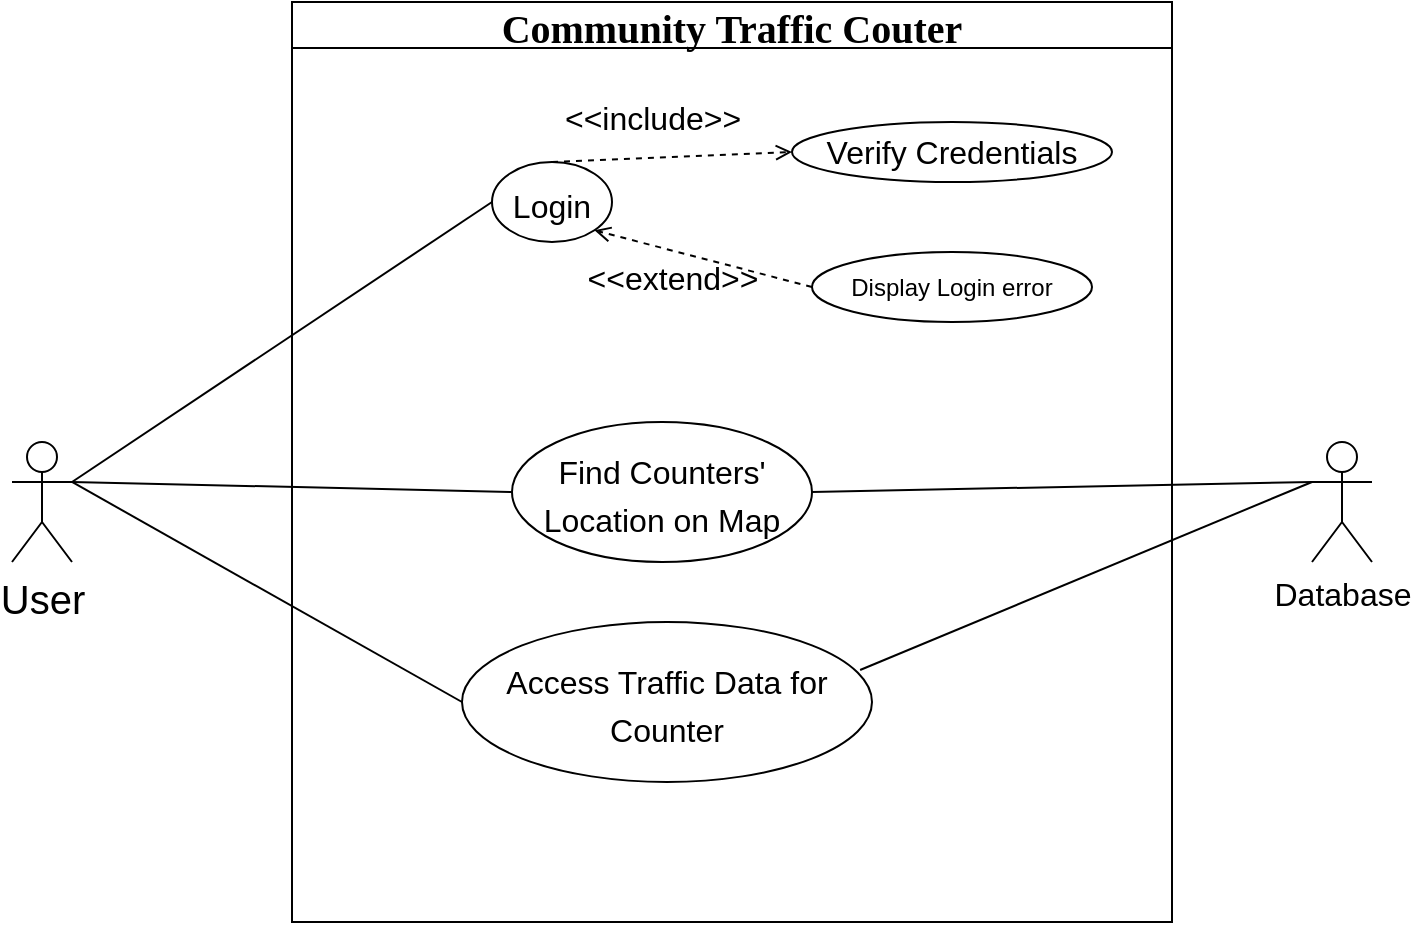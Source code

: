 <mxfile version="20.8.19" type="github">
  <diagram name="Page-1" id="l7ck-4sQuxXnIJFQD8Lj">
    <mxGraphModel dx="1434" dy="802" grid="1" gridSize="10" guides="1" tooltips="1" connect="1" arrows="1" fold="1" page="1" pageScale="1" pageWidth="850" pageHeight="1100" math="0" shadow="0">
      <root>
        <mxCell id="0" />
        <mxCell id="1" parent="0" />
        <mxCell id="5PlyCZqkEGDBcXISJoSr-1" value="User" style="shape=umlActor;verticalLabelPosition=bottom;verticalAlign=top;html=1;hachureGap=4;fontFamily=Helvetica;fontSize=20;shadow=0;" parent="1" vertex="1">
          <mxGeometry x="100" y="290" width="30" height="60" as="geometry" />
        </mxCell>
        <mxCell id="5PlyCZqkEGDBcXISJoSr-4" value="Community Traffic Couter" style="swimlane;hachureGap=4;fontFamily=Times New Roman;fontSize=20;" parent="1" vertex="1">
          <mxGeometry x="240" y="70" width="440" height="460" as="geometry" />
        </mxCell>
        <mxCell id="5PlyCZqkEGDBcXISJoSr-8" value="&lt;font style=&quot;font-size: 16px;&quot;&gt;Login&lt;/font&gt;" style="ellipse;whiteSpace=wrap;html=1;hachureGap=4;fontFamily=Helvetica;fontSize=20;" parent="5PlyCZqkEGDBcXISJoSr-4" vertex="1">
          <mxGeometry x="100" y="80" width="60" height="40" as="geometry" />
        </mxCell>
        <mxCell id="5PlyCZqkEGDBcXISJoSr-9" value="&lt;font style=&quot;font-size: 16px;&quot;&gt;Find Counters&#39; Location on Map&lt;/font&gt;" style="ellipse;whiteSpace=wrap;html=1;hachureGap=4;fontFamily=Helvetica;fontSize=20;" parent="5PlyCZqkEGDBcXISJoSr-4" vertex="1">
          <mxGeometry x="110" y="210" width="150" height="70" as="geometry" />
        </mxCell>
        <mxCell id="5PlyCZqkEGDBcXISJoSr-10" value="&lt;font style=&quot;font-size: 16px;&quot;&gt;Access Traffic Data for Counter&lt;/font&gt;" style="ellipse;whiteSpace=wrap;html=1;hachureGap=4;fontFamily=Helvetica;fontSize=20;" parent="5PlyCZqkEGDBcXISJoSr-4" vertex="1">
          <mxGeometry x="85" y="310" width="205" height="80" as="geometry" />
        </mxCell>
        <mxCell id="5PlyCZqkEGDBcXISJoSr-19" value="&lt;font style=&quot;font-size: 16px;&quot;&gt;Verify Credentials&lt;/font&gt;" style="ellipse;whiteSpace=wrap;html=1;hachureGap=4;fontFamily=Helvetica;fontSize=16;" parent="5PlyCZqkEGDBcXISJoSr-4" vertex="1">
          <mxGeometry x="250" y="60" width="160" height="30" as="geometry" />
        </mxCell>
        <mxCell id="oy0hdyuy9VU7nFTgplWp-1" value="&amp;lt;&amp;lt;include&amp;gt;&amp;gt;" style="edgeStyle=none;html=1;endArrow=open;verticalAlign=bottom;dashed=1;labelBackgroundColor=none;rounded=0;hachureGap=4;fontFamily=Helvetica;fontSize=16;entryX=0;entryY=0.5;entryDx=0;entryDy=0;exitX=0.5;exitY=0;exitDx=0;exitDy=0;" parent="5PlyCZqkEGDBcXISJoSr-4" source="5PlyCZqkEGDBcXISJoSr-8" target="5PlyCZqkEGDBcXISJoSr-19" edge="1">
          <mxGeometry x="-0.161" y="8" width="160" relative="1" as="geometry">
            <mxPoint x="200" y="130" as="sourcePoint" />
            <mxPoint x="360" y="130" as="targetPoint" />
            <mxPoint as="offset" />
          </mxGeometry>
        </mxCell>
        <mxCell id="7xELUSUKsz2ItxCfaAHE-1" value="Display Login error" style="ellipse;whiteSpace=wrap;html=1;shadow=0;sketch=0;fontFamily=Helvetica;" vertex="1" parent="5PlyCZqkEGDBcXISJoSr-4">
          <mxGeometry x="260" y="125" width="140" height="35" as="geometry" />
        </mxCell>
        <mxCell id="7xELUSUKsz2ItxCfaAHE-4" value="&amp;lt;&amp;lt;extend&amp;gt;&amp;gt;" style="edgeStyle=none;html=1;endArrow=open;verticalAlign=bottom;dashed=1;labelBackgroundColor=none;rounded=0;hachureGap=4;fontFamily=Helvetica;fontSize=16;entryX=1;entryY=1;entryDx=0;entryDy=0;exitX=0;exitY=0.5;exitDx=0;exitDy=0;" edge="1" parent="5PlyCZqkEGDBcXISJoSr-4" source="7xELUSUKsz2ItxCfaAHE-1" target="5PlyCZqkEGDBcXISJoSr-8">
          <mxGeometry x="0.171" y="25" width="160" relative="1" as="geometry">
            <mxPoint x="150" y="130" as="sourcePoint" />
            <mxPoint x="270" y="125" as="targetPoint" />
            <mxPoint as="offset" />
          </mxGeometry>
        </mxCell>
        <mxCell id="5PlyCZqkEGDBcXISJoSr-13" value="" style="endArrow=none;html=1;rounded=0;hachureGap=4;fontFamily=Helvetica;fontSize=16;entryX=0;entryY=0.5;entryDx=0;entryDy=0;exitX=1;exitY=0.333;exitDx=0;exitDy=0;exitPerimeter=0;" parent="1" source="5PlyCZqkEGDBcXISJoSr-1" target="5PlyCZqkEGDBcXISJoSr-8" edge="1">
          <mxGeometry width="50" height="50" relative="1" as="geometry">
            <mxPoint x="160" y="420" as="sourcePoint" />
            <mxPoint x="210" y="370" as="targetPoint" />
          </mxGeometry>
        </mxCell>
        <mxCell id="5PlyCZqkEGDBcXISJoSr-14" value="" style="endArrow=none;html=1;rounded=0;hachureGap=4;fontFamily=Helvetica;fontSize=16;entryX=0;entryY=0.5;entryDx=0;entryDy=0;exitX=1;exitY=0.333;exitDx=0;exitDy=0;exitPerimeter=0;" parent="1" source="5PlyCZqkEGDBcXISJoSr-1" target="5PlyCZqkEGDBcXISJoSr-9" edge="1">
          <mxGeometry width="50" height="50" relative="1" as="geometry">
            <mxPoint x="260" y="280" as="sourcePoint" />
            <mxPoint x="210" y="340" as="targetPoint" />
          </mxGeometry>
        </mxCell>
        <mxCell id="5PlyCZqkEGDBcXISJoSr-15" value="" style="endArrow=none;html=1;rounded=0;hachureGap=4;fontFamily=Helvetica;fontSize=16;entryX=0;entryY=0.5;entryDx=0;entryDy=0;exitX=1;exitY=0.333;exitDx=0;exitDy=0;exitPerimeter=0;" parent="1" source="5PlyCZqkEGDBcXISJoSr-1" target="5PlyCZqkEGDBcXISJoSr-10" edge="1">
          <mxGeometry width="50" height="50" relative="1" as="geometry">
            <mxPoint x="130" y="260" as="sourcePoint" />
            <mxPoint x="90" y="510" as="targetPoint" />
          </mxGeometry>
        </mxCell>
        <mxCell id="5PlyCZqkEGDBcXISJoSr-17" value="Database" style="shape=umlActor;verticalLabelPosition=bottom;verticalAlign=top;html=1;outlineConnect=0;hachureGap=4;fontFamily=Helvetica;fontSize=16;" parent="1" vertex="1">
          <mxGeometry x="750" y="290" width="30" height="60" as="geometry" />
        </mxCell>
        <mxCell id="5PlyCZqkEGDBcXISJoSr-18" value="" style="endArrow=none;html=1;rounded=0;hachureGap=4;fontFamily=Helvetica;fontSize=16;entryX=0;entryY=0.333;entryDx=0;entryDy=0;entryPerimeter=0;exitX=1;exitY=0.5;exitDx=0;exitDy=0;" parent="1" source="5PlyCZqkEGDBcXISJoSr-9" target="5PlyCZqkEGDBcXISJoSr-17" edge="1">
          <mxGeometry width="50" height="50" relative="1" as="geometry">
            <mxPoint x="520" y="380" as="sourcePoint" />
            <mxPoint x="570" y="330" as="targetPoint" />
          </mxGeometry>
        </mxCell>
        <mxCell id="7xELUSUKsz2ItxCfaAHE-7" value="" style="endArrow=none;html=1;rounded=0;sketch=0;fontFamily=Helvetica;exitX=0.971;exitY=0.3;exitDx=0;exitDy=0;exitPerimeter=0;entryX=0;entryY=0.333;entryDx=0;entryDy=0;entryPerimeter=0;" edge="1" parent="1" source="5PlyCZqkEGDBcXISJoSr-10" target="5PlyCZqkEGDBcXISJoSr-17">
          <mxGeometry width="50" height="50" relative="1" as="geometry">
            <mxPoint x="400" y="370" as="sourcePoint" />
            <mxPoint x="450" y="320" as="targetPoint" />
          </mxGeometry>
        </mxCell>
      </root>
    </mxGraphModel>
  </diagram>
</mxfile>
